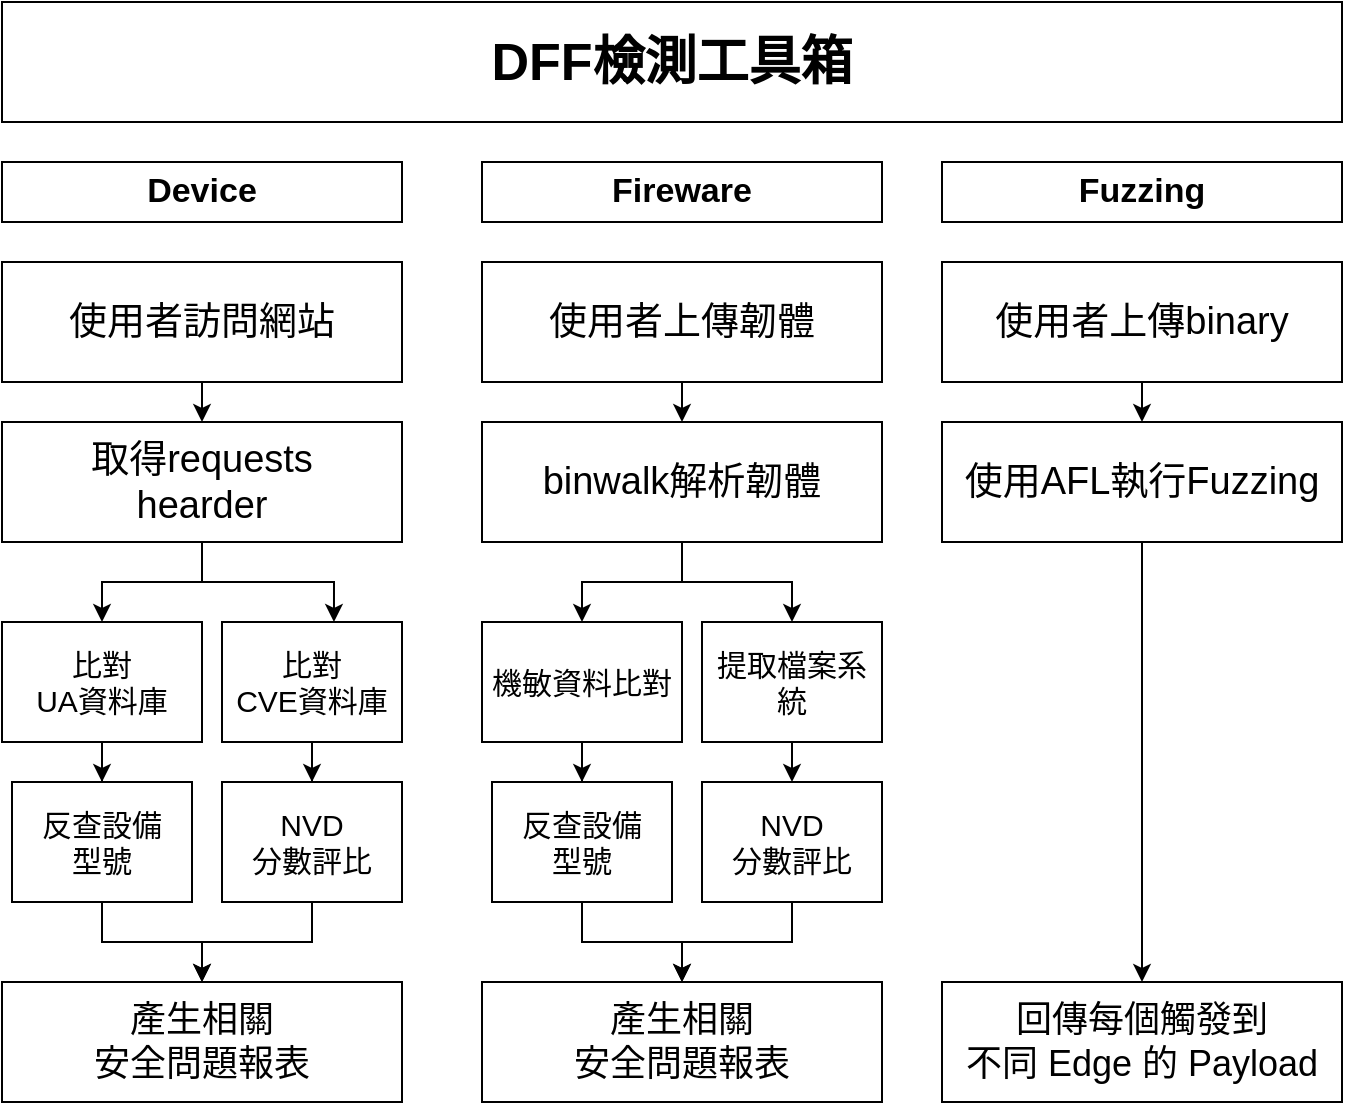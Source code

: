 <mxfile version="19.0.3" type="device"><diagram id="6tvuFdHu9k3LRyxPncT7" name="第1頁"><mxGraphModel dx="1038" dy="649" grid="1" gridSize="10" guides="1" tooltips="1" connect="1" arrows="1" fold="1" page="1" pageScale="1" pageWidth="850" pageHeight="1100" math="0" shadow="0"><root><mxCell id="0"/><mxCell id="1" parent="0"/><mxCell id="77xfdEfKP7u9TFfX9vZ3-1" value="DFF檢測工具箱" style="rounded=0;whiteSpace=wrap;html=1;fontSize=26;fontStyle=1" vertex="1" parent="1"><mxGeometry x="280" y="110" width="670" height="60" as="geometry"/></mxCell><mxCell id="77xfdEfKP7u9TFfX9vZ3-2" value="Device" style="rounded=0;whiteSpace=wrap;html=1;fontSize=17;fontStyle=1" vertex="1" parent="1"><mxGeometry x="280" y="190" width="200" height="30" as="geometry"/></mxCell><mxCell id="77xfdEfKP7u9TFfX9vZ3-34" style="edgeStyle=orthogonalEdgeStyle;rounded=0;orthogonalLoop=1;jettySize=auto;html=1;exitX=0.5;exitY=1;exitDx=0;exitDy=0;entryX=0.5;entryY=0;entryDx=0;entryDy=0;fontSize=19;" edge="1" parent="1" source="77xfdEfKP7u9TFfX9vZ3-3" target="77xfdEfKP7u9TFfX9vZ3-4"><mxGeometry relative="1" as="geometry"/></mxCell><mxCell id="77xfdEfKP7u9TFfX9vZ3-3" value="使用者訪問網站" style="rounded=0;whiteSpace=wrap;html=1;fontSize=19;" vertex="1" parent="1"><mxGeometry x="280" y="240" width="200" height="60" as="geometry"/></mxCell><mxCell id="77xfdEfKP7u9TFfX9vZ3-38" style="edgeStyle=orthogonalEdgeStyle;rounded=0;orthogonalLoop=1;jettySize=auto;html=1;exitX=0.5;exitY=1;exitDx=0;exitDy=0;entryX=0.5;entryY=0;entryDx=0;entryDy=0;fontSize=15;" edge="1" parent="1" source="77xfdEfKP7u9TFfX9vZ3-4" target="77xfdEfKP7u9TFfX9vZ3-5"><mxGeometry relative="1" as="geometry"/></mxCell><mxCell id="77xfdEfKP7u9TFfX9vZ3-39" style="edgeStyle=orthogonalEdgeStyle;rounded=0;orthogonalLoop=1;jettySize=auto;html=1;exitX=0.5;exitY=1;exitDx=0;exitDy=0;entryX=0.622;entryY=0;entryDx=0;entryDy=0;entryPerimeter=0;fontSize=15;" edge="1" parent="1" source="77xfdEfKP7u9TFfX9vZ3-4" target="77xfdEfKP7u9TFfX9vZ3-6"><mxGeometry relative="1" as="geometry"/></mxCell><mxCell id="77xfdEfKP7u9TFfX9vZ3-4" value="取得requests&lt;br style=&quot;font-size: 19px;&quot;&gt;hearder" style="rounded=0;whiteSpace=wrap;html=1;fontSize=19;" vertex="1" parent="1"><mxGeometry x="280" y="320" width="200" height="60" as="geometry"/></mxCell><mxCell id="77xfdEfKP7u9TFfX9vZ3-16" style="edgeStyle=orthogonalEdgeStyle;rounded=0;orthogonalLoop=1;jettySize=auto;html=1;exitX=0.5;exitY=1;exitDx=0;exitDy=0;fontSize=15;" edge="1" parent="1" source="77xfdEfKP7u9TFfX9vZ3-5" target="77xfdEfKP7u9TFfX9vZ3-15"><mxGeometry relative="1" as="geometry"/></mxCell><mxCell id="77xfdEfKP7u9TFfX9vZ3-5" value="比對&lt;br&gt;UA資料庫" style="rounded=0;whiteSpace=wrap;html=1;fontSize=15;" vertex="1" parent="1"><mxGeometry x="280" y="420" width="100" height="60" as="geometry"/></mxCell><mxCell id="77xfdEfKP7u9TFfX9vZ3-17" style="edgeStyle=orthogonalEdgeStyle;rounded=0;orthogonalLoop=1;jettySize=auto;html=1;exitX=0.5;exitY=1;exitDx=0;exitDy=0;fontSize=15;" edge="1" parent="1" source="77xfdEfKP7u9TFfX9vZ3-6" target="77xfdEfKP7u9TFfX9vZ3-13"><mxGeometry relative="1" as="geometry"/></mxCell><mxCell id="77xfdEfKP7u9TFfX9vZ3-6" value="比對&lt;br&gt;CVE資料庫" style="rounded=0;whiteSpace=wrap;html=1;fontSize=15;" vertex="1" parent="1"><mxGeometry x="390" y="420" width="90" height="60" as="geometry"/></mxCell><mxCell id="77xfdEfKP7u9TFfX9vZ3-10" value="產生相關&lt;br style=&quot;font-size: 18px;&quot;&gt;安全問題報表" style="rounded=0;whiteSpace=wrap;html=1;fontSize=18;" vertex="1" parent="1"><mxGeometry x="280" y="600" width="200" height="60" as="geometry"/></mxCell><mxCell id="77xfdEfKP7u9TFfX9vZ3-19" style="edgeStyle=orthogonalEdgeStyle;rounded=0;orthogonalLoop=1;jettySize=auto;html=1;exitX=0.5;exitY=1;exitDx=0;exitDy=0;entryX=0.5;entryY=0;entryDx=0;entryDy=0;fontSize=15;" edge="1" parent="1" source="77xfdEfKP7u9TFfX9vZ3-13" target="77xfdEfKP7u9TFfX9vZ3-10"><mxGeometry relative="1" as="geometry"/></mxCell><mxCell id="77xfdEfKP7u9TFfX9vZ3-13" value="NVD&lt;br&gt;分數評比" style="rounded=0;whiteSpace=wrap;html=1;fontSize=15;" vertex="1" parent="1"><mxGeometry x="390" y="500" width="90" height="60" as="geometry"/></mxCell><mxCell id="77xfdEfKP7u9TFfX9vZ3-18" style="edgeStyle=orthogonalEdgeStyle;rounded=0;orthogonalLoop=1;jettySize=auto;html=1;exitX=0.5;exitY=1;exitDx=0;exitDy=0;entryX=0.5;entryY=0;entryDx=0;entryDy=0;fontSize=15;" edge="1" parent="1" source="77xfdEfKP7u9TFfX9vZ3-15" target="77xfdEfKP7u9TFfX9vZ3-10"><mxGeometry relative="1" as="geometry"/></mxCell><mxCell id="77xfdEfKP7u9TFfX9vZ3-15" value="反查設備&lt;br&gt;型號" style="rounded=0;whiteSpace=wrap;html=1;fontSize=15;" vertex="1" parent="1"><mxGeometry x="285" y="500" width="90" height="60" as="geometry"/></mxCell><mxCell id="77xfdEfKP7u9TFfX9vZ3-20" value="Fireware" style="rounded=0;whiteSpace=wrap;html=1;fontSize=17;fontStyle=1" vertex="1" parent="1"><mxGeometry x="520" y="190" width="200" height="30" as="geometry"/></mxCell><mxCell id="77xfdEfKP7u9TFfX9vZ3-36" style="edgeStyle=orthogonalEdgeStyle;rounded=0;orthogonalLoop=1;jettySize=auto;html=1;exitX=0.5;exitY=1;exitDx=0;exitDy=0;entryX=0.5;entryY=0;entryDx=0;entryDy=0;fontSize=19;" edge="1" parent="1" source="77xfdEfKP7u9TFfX9vZ3-22" target="77xfdEfKP7u9TFfX9vZ3-24"><mxGeometry relative="1" as="geometry"/></mxCell><mxCell id="77xfdEfKP7u9TFfX9vZ3-22" value="使用者上傳韌體" style="rounded=0;whiteSpace=wrap;html=1;fontSize=19;" vertex="1" parent="1"><mxGeometry x="520" y="240" width="200" height="60" as="geometry"/></mxCell><mxCell id="77xfdEfKP7u9TFfX9vZ3-55" style="edgeStyle=orthogonalEdgeStyle;rounded=0;orthogonalLoop=1;jettySize=auto;html=1;exitX=0.5;exitY=1;exitDx=0;exitDy=0;entryX=0.5;entryY=0;entryDx=0;entryDy=0;fontSize=26;" edge="1" parent="1" source="77xfdEfKP7u9TFfX9vZ3-24" target="77xfdEfKP7u9TFfX9vZ3-26"><mxGeometry relative="1" as="geometry"/></mxCell><mxCell id="77xfdEfKP7u9TFfX9vZ3-56" style="edgeStyle=orthogonalEdgeStyle;rounded=0;orthogonalLoop=1;jettySize=auto;html=1;exitX=0.5;exitY=1;exitDx=0;exitDy=0;fontSize=26;" edge="1" parent="1" source="77xfdEfKP7u9TFfX9vZ3-24" target="77xfdEfKP7u9TFfX9vZ3-28"><mxGeometry relative="1" as="geometry"/></mxCell><mxCell id="77xfdEfKP7u9TFfX9vZ3-24" value="binwalk解析韌體" style="rounded=0;whiteSpace=wrap;html=1;fontSize=19;" vertex="1" parent="1"><mxGeometry x="520" y="320" width="200" height="60" as="geometry"/></mxCell><mxCell id="77xfdEfKP7u9TFfX9vZ3-25" style="edgeStyle=orthogonalEdgeStyle;rounded=0;orthogonalLoop=1;jettySize=auto;html=1;exitX=0.5;exitY=1;exitDx=0;exitDy=0;fontSize=15;" edge="1" source="77xfdEfKP7u9TFfX9vZ3-26" target="77xfdEfKP7u9TFfX9vZ3-33" parent="1"><mxGeometry relative="1" as="geometry"/></mxCell><mxCell id="77xfdEfKP7u9TFfX9vZ3-26" value="機敏資料比對" style="rounded=0;whiteSpace=wrap;html=1;fontSize=15;" vertex="1" parent="1"><mxGeometry x="520" y="420" width="100" height="60" as="geometry"/></mxCell><mxCell id="77xfdEfKP7u9TFfX9vZ3-58" style="edgeStyle=orthogonalEdgeStyle;rounded=0;orthogonalLoop=1;jettySize=auto;html=1;exitX=0.5;exitY=1;exitDx=0;exitDy=0;entryX=0.5;entryY=0;entryDx=0;entryDy=0;fontSize=26;" edge="1" parent="1" source="77xfdEfKP7u9TFfX9vZ3-28" target="77xfdEfKP7u9TFfX9vZ3-31"><mxGeometry relative="1" as="geometry"/></mxCell><mxCell id="77xfdEfKP7u9TFfX9vZ3-28" value="提取檔案系統" style="rounded=0;whiteSpace=wrap;html=1;fontSize=15;" vertex="1" parent="1"><mxGeometry x="630" y="420" width="90" height="60" as="geometry"/></mxCell><mxCell id="77xfdEfKP7u9TFfX9vZ3-29" value="產生相關&lt;br style=&quot;font-size: 18px;&quot;&gt;安全問題報表" style="rounded=0;whiteSpace=wrap;html=1;fontSize=18;" vertex="1" parent="1"><mxGeometry x="520" y="600" width="200" height="60" as="geometry"/></mxCell><mxCell id="77xfdEfKP7u9TFfX9vZ3-30" style="edgeStyle=orthogonalEdgeStyle;rounded=0;orthogonalLoop=1;jettySize=auto;html=1;exitX=0.5;exitY=1;exitDx=0;exitDy=0;entryX=0.5;entryY=0;entryDx=0;entryDy=0;fontSize=15;" edge="1" source="77xfdEfKP7u9TFfX9vZ3-31" target="77xfdEfKP7u9TFfX9vZ3-29" parent="1"><mxGeometry relative="1" as="geometry"/></mxCell><mxCell id="77xfdEfKP7u9TFfX9vZ3-31" value="NVD&lt;br&gt;分數評比" style="rounded=0;whiteSpace=wrap;html=1;fontSize=15;" vertex="1" parent="1"><mxGeometry x="630" y="500" width="90" height="60" as="geometry"/></mxCell><mxCell id="77xfdEfKP7u9TFfX9vZ3-32" style="edgeStyle=orthogonalEdgeStyle;rounded=0;orthogonalLoop=1;jettySize=auto;html=1;exitX=0.5;exitY=1;exitDx=0;exitDy=0;entryX=0.5;entryY=0;entryDx=0;entryDy=0;fontSize=15;" edge="1" source="77xfdEfKP7u9TFfX9vZ3-33" target="77xfdEfKP7u9TFfX9vZ3-29" parent="1"><mxGeometry relative="1" as="geometry"/></mxCell><mxCell id="77xfdEfKP7u9TFfX9vZ3-33" value="反查設備&lt;br&gt;型號" style="rounded=0;whiteSpace=wrap;html=1;fontSize=15;" vertex="1" parent="1"><mxGeometry x="525" y="500" width="90" height="60" as="geometry"/></mxCell><mxCell id="77xfdEfKP7u9TFfX9vZ3-40" value="Fuzzing" style="rounded=0;whiteSpace=wrap;html=1;fontSize=17;fontStyle=1" vertex="1" parent="1"><mxGeometry x="750" y="190" width="200" height="30" as="geometry"/></mxCell><mxCell id="77xfdEfKP7u9TFfX9vZ3-41" style="edgeStyle=orthogonalEdgeStyle;rounded=0;orthogonalLoop=1;jettySize=auto;html=1;exitX=0.5;exitY=1;exitDx=0;exitDy=0;entryX=0.5;entryY=0;entryDx=0;entryDy=0;fontSize=19;" edge="1" source="77xfdEfKP7u9TFfX9vZ3-42" target="77xfdEfKP7u9TFfX9vZ3-43" parent="1"><mxGeometry relative="1" as="geometry"/></mxCell><mxCell id="77xfdEfKP7u9TFfX9vZ3-42" value="使用者上傳binary" style="rounded=0;whiteSpace=wrap;html=1;fontSize=19;" vertex="1" parent="1"><mxGeometry x="750" y="240" width="200" height="60" as="geometry"/></mxCell><mxCell id="77xfdEfKP7u9TFfX9vZ3-54" style="edgeStyle=orthogonalEdgeStyle;rounded=0;orthogonalLoop=1;jettySize=auto;html=1;exitX=0.5;exitY=1;exitDx=0;exitDy=0;entryX=0.5;entryY=0;entryDx=0;entryDy=0;fontSize=26;" edge="1" parent="1" source="77xfdEfKP7u9TFfX9vZ3-43" target="77xfdEfKP7u9TFfX9vZ3-45"><mxGeometry relative="1" as="geometry"/></mxCell><mxCell id="77xfdEfKP7u9TFfX9vZ3-43" value="使用AFL執行Fuzzing" style="rounded=0;whiteSpace=wrap;html=1;fontSize=19;" vertex="1" parent="1"><mxGeometry x="750" y="320" width="200" height="60" as="geometry"/></mxCell><mxCell id="77xfdEfKP7u9TFfX9vZ3-45" value="回傳每個觸發到&lt;br style=&quot;font-size: 18px;&quot;&gt;不同 Edge 的 Payload" style="rounded=0;whiteSpace=wrap;html=1;fontSize=18;" vertex="1" parent="1"><mxGeometry x="750" y="600" width="200" height="60" as="geometry"/></mxCell></root></mxGraphModel></diagram></mxfile>